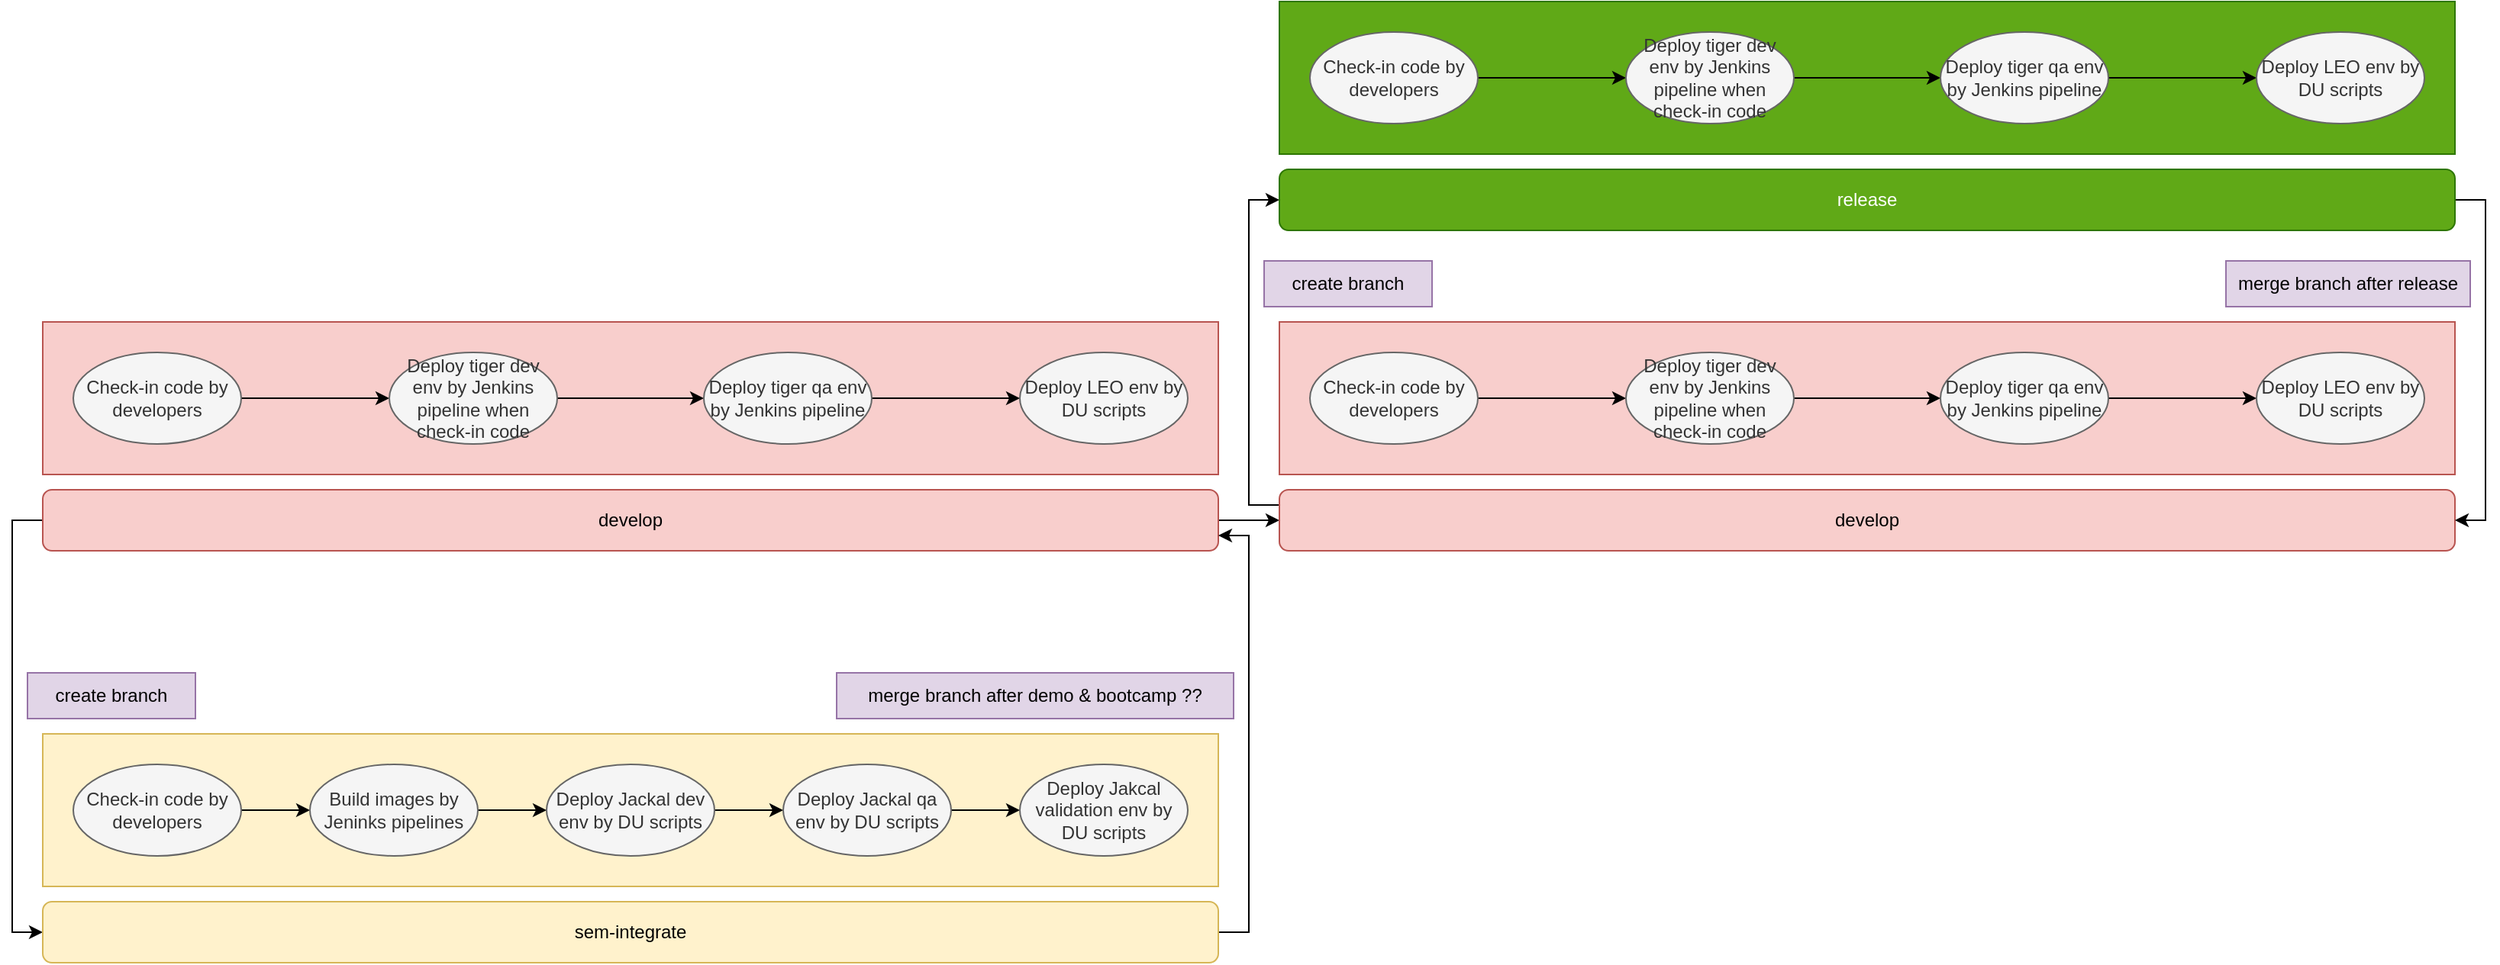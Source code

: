 <mxfile version="21.5.0" type="github">
  <diagram name="Page-1" id="naMbwpPsTle-FqYY9tQG">
    <mxGraphModel dx="1434" dy="764" grid="1" gridSize="10" guides="1" tooltips="1" connect="1" arrows="1" fold="1" page="1" pageScale="1" pageWidth="850" pageHeight="1100" math="0" shadow="0">
      <root>
        <mxCell id="0" />
        <mxCell id="1" parent="0" />
        <mxCell id="4ICovp-UN2jPO3colvPC-12" style="edgeStyle=orthogonalEdgeStyle;rounded=0;orthogonalLoop=1;jettySize=auto;html=1;exitX=0;exitY=0.5;exitDx=0;exitDy=0;entryX=0;entryY=0.5;entryDx=0;entryDy=0;" edge="1" parent="1" source="4ICovp-UN2jPO3colvPC-1" target="4ICovp-UN2jPO3colvPC-2">
          <mxGeometry relative="1" as="geometry" />
        </mxCell>
        <mxCell id="4ICovp-UN2jPO3colvPC-42" style="edgeStyle=orthogonalEdgeStyle;rounded=0;orthogonalLoop=1;jettySize=auto;html=1;exitX=1;exitY=0.5;exitDx=0;exitDy=0;entryX=0;entryY=0.5;entryDx=0;entryDy=0;" edge="1" parent="1" source="4ICovp-UN2jPO3colvPC-1" target="4ICovp-UN2jPO3colvPC-33">
          <mxGeometry relative="1" as="geometry" />
        </mxCell>
        <mxCell id="4ICovp-UN2jPO3colvPC-1" value="develop" style="rounded=1;whiteSpace=wrap;html=1;fillColor=#f8cecc;strokeColor=#b85450;" vertex="1" parent="1">
          <mxGeometry x="40" y="370" width="770" height="40" as="geometry" />
        </mxCell>
        <mxCell id="4ICovp-UN2jPO3colvPC-52" style="edgeStyle=orthogonalEdgeStyle;rounded=0;orthogonalLoop=1;jettySize=auto;html=1;exitX=1;exitY=0.5;exitDx=0;exitDy=0;entryX=1;entryY=0.75;entryDx=0;entryDy=0;" edge="1" parent="1" source="4ICovp-UN2jPO3colvPC-2" target="4ICovp-UN2jPO3colvPC-1">
          <mxGeometry relative="1" as="geometry" />
        </mxCell>
        <mxCell id="4ICovp-UN2jPO3colvPC-2" value="sem-integrate" style="rounded=1;whiteSpace=wrap;html=1;fillColor=#fff2cc;strokeColor=#d6b656;gradientColor=none;shadow=0;glass=0;" vertex="1" parent="1">
          <mxGeometry x="40" y="640" width="770" height="40" as="geometry" />
        </mxCell>
        <mxCell id="4ICovp-UN2jPO3colvPC-6" value="" style="rounded=0;whiteSpace=wrap;html=1;fillColor=#fff2cc;strokeColor=#d6b656;" vertex="1" parent="1">
          <mxGeometry x="40" y="530" width="770" height="100" as="geometry" />
        </mxCell>
        <mxCell id="4ICovp-UN2jPO3colvPC-22" style="edgeStyle=orthogonalEdgeStyle;rounded=0;orthogonalLoop=1;jettySize=auto;html=1;exitX=1;exitY=0.5;exitDx=0;exitDy=0;entryX=0;entryY=0.5;entryDx=0;entryDy=0;" edge="1" parent="1" source="4ICovp-UN2jPO3colvPC-8" target="4ICovp-UN2jPO3colvPC-9">
          <mxGeometry relative="1" as="geometry" />
        </mxCell>
        <mxCell id="4ICovp-UN2jPO3colvPC-8" value="Check-in code by developers" style="ellipse;whiteSpace=wrap;html=1;fillColor=#f5f5f5;fontColor=#333333;strokeColor=#666666;" vertex="1" parent="1">
          <mxGeometry x="60" y="550" width="110" height="60" as="geometry" />
        </mxCell>
        <mxCell id="4ICovp-UN2jPO3colvPC-23" style="edgeStyle=orthogonalEdgeStyle;rounded=0;orthogonalLoop=1;jettySize=auto;html=1;exitX=1;exitY=0.5;exitDx=0;exitDy=0;entryX=0;entryY=0.5;entryDx=0;entryDy=0;" edge="1" parent="1" source="4ICovp-UN2jPO3colvPC-9" target="4ICovp-UN2jPO3colvPC-10">
          <mxGeometry relative="1" as="geometry" />
        </mxCell>
        <mxCell id="4ICovp-UN2jPO3colvPC-9" value="Build images by Jeninks pipelines" style="ellipse;whiteSpace=wrap;html=1;fillColor=#f5f5f5;fontColor=#333333;strokeColor=#666666;" vertex="1" parent="1">
          <mxGeometry x="215" y="550" width="110" height="60" as="geometry" />
        </mxCell>
        <mxCell id="4ICovp-UN2jPO3colvPC-24" style="edgeStyle=orthogonalEdgeStyle;rounded=0;orthogonalLoop=1;jettySize=auto;html=1;exitX=1;exitY=0.5;exitDx=0;exitDy=0;entryX=0;entryY=0.5;entryDx=0;entryDy=0;" edge="1" parent="1" source="4ICovp-UN2jPO3colvPC-10" target="4ICovp-UN2jPO3colvPC-21">
          <mxGeometry relative="1" as="geometry" />
        </mxCell>
        <mxCell id="4ICovp-UN2jPO3colvPC-10" value="Deploy Jackal dev env by DU scripts" style="ellipse;whiteSpace=wrap;html=1;fillColor=#f5f5f5;fontColor=#333333;strokeColor=#666666;" vertex="1" parent="1">
          <mxGeometry x="370" y="550" width="110" height="60" as="geometry" />
        </mxCell>
        <mxCell id="4ICovp-UN2jPO3colvPC-15" value="" style="rounded=0;whiteSpace=wrap;html=1;fillColor=#f8cecc;strokeColor=#b85450;" vertex="1" parent="1">
          <mxGeometry x="40" y="260" width="770" height="100" as="geometry" />
        </mxCell>
        <mxCell id="4ICovp-UN2jPO3colvPC-16" style="edgeStyle=orthogonalEdgeStyle;rounded=0;orthogonalLoop=1;jettySize=auto;html=1;exitX=1;exitY=0.5;exitDx=0;exitDy=0;entryX=0;entryY=0.5;entryDx=0;entryDy=0;" edge="1" parent="1" source="4ICovp-UN2jPO3colvPC-17" target="4ICovp-UN2jPO3colvPC-19">
          <mxGeometry relative="1" as="geometry" />
        </mxCell>
        <mxCell id="4ICovp-UN2jPO3colvPC-17" value="Check-in code by developers" style="ellipse;whiteSpace=wrap;html=1;fillColor=#f5f5f5;fontColor=#333333;strokeColor=#666666;" vertex="1" parent="1">
          <mxGeometry x="60" y="280" width="110" height="60" as="geometry" />
        </mxCell>
        <mxCell id="4ICovp-UN2jPO3colvPC-18" style="edgeStyle=orthogonalEdgeStyle;rounded=0;orthogonalLoop=1;jettySize=auto;html=1;exitX=1;exitY=0.5;exitDx=0;exitDy=0;" edge="1" parent="1" source="4ICovp-UN2jPO3colvPC-19" target="4ICovp-UN2jPO3colvPC-20">
          <mxGeometry relative="1" as="geometry" />
        </mxCell>
        <mxCell id="4ICovp-UN2jPO3colvPC-19" value="Deploy tiger dev env by Jenkins pipeline when check-in code" style="ellipse;whiteSpace=wrap;html=1;fillColor=#f5f5f5;fontColor=#333333;strokeColor=#666666;" vertex="1" parent="1">
          <mxGeometry x="267" y="280" width="110" height="60" as="geometry" />
        </mxCell>
        <mxCell id="4ICovp-UN2jPO3colvPC-28" style="edgeStyle=orthogonalEdgeStyle;rounded=0;orthogonalLoop=1;jettySize=auto;html=1;exitX=1;exitY=0.5;exitDx=0;exitDy=0;entryX=0;entryY=0.5;entryDx=0;entryDy=0;" edge="1" parent="1" source="4ICovp-UN2jPO3colvPC-20" target="4ICovp-UN2jPO3colvPC-27">
          <mxGeometry relative="1" as="geometry" />
        </mxCell>
        <mxCell id="4ICovp-UN2jPO3colvPC-20" value="Deploy tiger qa env by Jenkins pipeline" style="ellipse;whiteSpace=wrap;html=1;fillColor=#f5f5f5;fontColor=#333333;strokeColor=#666666;" vertex="1" parent="1">
          <mxGeometry x="473" y="280" width="110" height="60" as="geometry" />
        </mxCell>
        <mxCell id="4ICovp-UN2jPO3colvPC-26" style="edgeStyle=orthogonalEdgeStyle;rounded=0;orthogonalLoop=1;jettySize=auto;html=1;exitX=1;exitY=0.5;exitDx=0;exitDy=0;entryX=0;entryY=0.5;entryDx=0;entryDy=0;" edge="1" parent="1" source="4ICovp-UN2jPO3colvPC-21" target="4ICovp-UN2jPO3colvPC-25">
          <mxGeometry relative="1" as="geometry" />
        </mxCell>
        <mxCell id="4ICovp-UN2jPO3colvPC-21" value="Deploy Jackal qa env by DU scripts" style="ellipse;whiteSpace=wrap;html=1;fillColor=#f5f5f5;fontColor=#333333;strokeColor=#666666;" vertex="1" parent="1">
          <mxGeometry x="525" y="550" width="110" height="60" as="geometry" />
        </mxCell>
        <mxCell id="4ICovp-UN2jPO3colvPC-25" value="Deploy Jakcal validation env by DU scripts" style="ellipse;whiteSpace=wrap;html=1;fillColor=#f5f5f5;fontColor=#333333;strokeColor=#666666;" vertex="1" parent="1">
          <mxGeometry x="680" y="550" width="110" height="60" as="geometry" />
        </mxCell>
        <mxCell id="4ICovp-UN2jPO3colvPC-27" value="Deploy LEO env by DU scripts" style="ellipse;whiteSpace=wrap;html=1;fillColor=#f5f5f5;fontColor=#333333;strokeColor=#666666;" vertex="1" parent="1">
          <mxGeometry x="680" y="280" width="110" height="60" as="geometry" />
        </mxCell>
        <mxCell id="4ICovp-UN2jPO3colvPC-29" value="merge branch after demo &amp;amp; bootcamp ??" style="rounded=0;whiteSpace=wrap;html=1;fillColor=#e1d5e7;strokeColor=#9673a6;" vertex="1" parent="1">
          <mxGeometry x="560" y="490" width="260" height="30" as="geometry" />
        </mxCell>
        <mxCell id="4ICovp-UN2jPO3colvPC-31" value="create branch" style="rounded=0;whiteSpace=wrap;html=1;fillColor=#e1d5e7;strokeColor=#9673a6;" vertex="1" parent="1">
          <mxGeometry x="30" y="490" width="110" height="30" as="geometry" />
        </mxCell>
        <mxCell id="4ICovp-UN2jPO3colvPC-53" style="edgeStyle=orthogonalEdgeStyle;rounded=0;orthogonalLoop=1;jettySize=auto;html=1;exitX=0;exitY=0.25;exitDx=0;exitDy=0;entryX=0;entryY=0.5;entryDx=0;entryDy=0;" edge="1" parent="1" source="4ICovp-UN2jPO3colvPC-33" target="4ICovp-UN2jPO3colvPC-43">
          <mxGeometry relative="1" as="geometry" />
        </mxCell>
        <mxCell id="4ICovp-UN2jPO3colvPC-33" value="develop" style="rounded=1;whiteSpace=wrap;html=1;fillColor=#f8cecc;strokeColor=#b85450;" vertex="1" parent="1">
          <mxGeometry x="850" y="370" width="770" height="40" as="geometry" />
        </mxCell>
        <mxCell id="4ICovp-UN2jPO3colvPC-34" value="" style="rounded=0;whiteSpace=wrap;html=1;fillColor=#f8cecc;strokeColor=#b85450;" vertex="1" parent="1">
          <mxGeometry x="850" y="260" width="770" height="100" as="geometry" />
        </mxCell>
        <mxCell id="4ICovp-UN2jPO3colvPC-35" style="edgeStyle=orthogonalEdgeStyle;rounded=0;orthogonalLoop=1;jettySize=auto;html=1;exitX=1;exitY=0.5;exitDx=0;exitDy=0;entryX=0;entryY=0.5;entryDx=0;entryDy=0;" edge="1" parent="1" source="4ICovp-UN2jPO3colvPC-36" target="4ICovp-UN2jPO3colvPC-38">
          <mxGeometry relative="1" as="geometry" />
        </mxCell>
        <mxCell id="4ICovp-UN2jPO3colvPC-36" value="Check-in code by developers" style="ellipse;whiteSpace=wrap;html=1;fillColor=#f5f5f5;fontColor=#333333;strokeColor=#666666;" vertex="1" parent="1">
          <mxGeometry x="870" y="280" width="110" height="60" as="geometry" />
        </mxCell>
        <mxCell id="4ICovp-UN2jPO3colvPC-37" style="edgeStyle=orthogonalEdgeStyle;rounded=0;orthogonalLoop=1;jettySize=auto;html=1;exitX=1;exitY=0.5;exitDx=0;exitDy=0;" edge="1" parent="1" source="4ICovp-UN2jPO3colvPC-38" target="4ICovp-UN2jPO3colvPC-40">
          <mxGeometry relative="1" as="geometry" />
        </mxCell>
        <mxCell id="4ICovp-UN2jPO3colvPC-38" value="Deploy tiger dev env by Jenkins pipeline when check-in code" style="ellipse;whiteSpace=wrap;html=1;fillColor=#f5f5f5;fontColor=#333333;strokeColor=#666666;" vertex="1" parent="1">
          <mxGeometry x="1077" y="280" width="110" height="60" as="geometry" />
        </mxCell>
        <mxCell id="4ICovp-UN2jPO3colvPC-39" style="edgeStyle=orthogonalEdgeStyle;rounded=0;orthogonalLoop=1;jettySize=auto;html=1;exitX=1;exitY=0.5;exitDx=0;exitDy=0;entryX=0;entryY=0.5;entryDx=0;entryDy=0;" edge="1" parent="1" source="4ICovp-UN2jPO3colvPC-40" target="4ICovp-UN2jPO3colvPC-41">
          <mxGeometry relative="1" as="geometry" />
        </mxCell>
        <mxCell id="4ICovp-UN2jPO3colvPC-40" value="Deploy tiger qa env by Jenkins pipeline" style="ellipse;whiteSpace=wrap;html=1;fillColor=#f5f5f5;fontColor=#333333;strokeColor=#666666;" vertex="1" parent="1">
          <mxGeometry x="1283" y="280" width="110" height="60" as="geometry" />
        </mxCell>
        <mxCell id="4ICovp-UN2jPO3colvPC-41" value="Deploy LEO env by DU scripts" style="ellipse;whiteSpace=wrap;html=1;fillColor=#f5f5f5;fontColor=#333333;strokeColor=#666666;" vertex="1" parent="1">
          <mxGeometry x="1490" y="280" width="110" height="60" as="geometry" />
        </mxCell>
        <mxCell id="4ICovp-UN2jPO3colvPC-55" style="edgeStyle=orthogonalEdgeStyle;rounded=0;orthogonalLoop=1;jettySize=auto;html=1;exitX=1;exitY=0.5;exitDx=0;exitDy=0;entryX=1;entryY=0.5;entryDx=0;entryDy=0;" edge="1" parent="1" source="4ICovp-UN2jPO3colvPC-43" target="4ICovp-UN2jPO3colvPC-33">
          <mxGeometry relative="1" as="geometry" />
        </mxCell>
        <mxCell id="4ICovp-UN2jPO3colvPC-43" value="release" style="rounded=1;whiteSpace=wrap;html=1;fillColor=#60a917;strokeColor=#2D7600;fontColor=#ffffff;" vertex="1" parent="1">
          <mxGeometry x="850" y="160" width="770" height="40" as="geometry" />
        </mxCell>
        <mxCell id="4ICovp-UN2jPO3colvPC-44" value="" style="rounded=0;whiteSpace=wrap;html=1;fillColor=#60a917;strokeColor=#2D7600;fontColor=#ffffff;" vertex="1" parent="1">
          <mxGeometry x="850" y="50" width="770" height="100" as="geometry" />
        </mxCell>
        <mxCell id="4ICovp-UN2jPO3colvPC-45" style="edgeStyle=orthogonalEdgeStyle;rounded=0;orthogonalLoop=1;jettySize=auto;html=1;exitX=1;exitY=0.5;exitDx=0;exitDy=0;entryX=0;entryY=0.5;entryDx=0;entryDy=0;" edge="1" parent="1" source="4ICovp-UN2jPO3colvPC-46" target="4ICovp-UN2jPO3colvPC-48">
          <mxGeometry relative="1" as="geometry" />
        </mxCell>
        <mxCell id="4ICovp-UN2jPO3colvPC-46" value="Check-in code by developers" style="ellipse;whiteSpace=wrap;html=1;fillColor=#f5f5f5;fontColor=#333333;strokeColor=#666666;" vertex="1" parent="1">
          <mxGeometry x="870" y="70" width="110" height="60" as="geometry" />
        </mxCell>
        <mxCell id="4ICovp-UN2jPO3colvPC-47" style="edgeStyle=orthogonalEdgeStyle;rounded=0;orthogonalLoop=1;jettySize=auto;html=1;exitX=1;exitY=0.5;exitDx=0;exitDy=0;" edge="1" parent="1" source="4ICovp-UN2jPO3colvPC-48" target="4ICovp-UN2jPO3colvPC-50">
          <mxGeometry relative="1" as="geometry" />
        </mxCell>
        <mxCell id="4ICovp-UN2jPO3colvPC-48" value="Deploy tiger dev env by Jenkins pipeline when check-in code" style="ellipse;whiteSpace=wrap;html=1;fillColor=#f5f5f5;fontColor=#333333;strokeColor=#666666;" vertex="1" parent="1">
          <mxGeometry x="1077" y="70" width="110" height="60" as="geometry" />
        </mxCell>
        <mxCell id="4ICovp-UN2jPO3colvPC-49" style="edgeStyle=orthogonalEdgeStyle;rounded=0;orthogonalLoop=1;jettySize=auto;html=1;exitX=1;exitY=0.5;exitDx=0;exitDy=0;entryX=0;entryY=0.5;entryDx=0;entryDy=0;" edge="1" parent="1" source="4ICovp-UN2jPO3colvPC-50" target="4ICovp-UN2jPO3colvPC-51">
          <mxGeometry relative="1" as="geometry" />
        </mxCell>
        <mxCell id="4ICovp-UN2jPO3colvPC-50" value="Deploy tiger qa env by Jenkins pipeline" style="ellipse;whiteSpace=wrap;html=1;fillColor=#f5f5f5;fontColor=#333333;strokeColor=#666666;" vertex="1" parent="1">
          <mxGeometry x="1283" y="70" width="110" height="60" as="geometry" />
        </mxCell>
        <mxCell id="4ICovp-UN2jPO3colvPC-51" value="Deploy LEO env by DU scripts" style="ellipse;whiteSpace=wrap;html=1;fillColor=#f5f5f5;fontColor=#333333;strokeColor=#666666;" vertex="1" parent="1">
          <mxGeometry x="1490" y="70" width="110" height="60" as="geometry" />
        </mxCell>
        <mxCell id="4ICovp-UN2jPO3colvPC-54" value="create branch" style="rounded=0;whiteSpace=wrap;html=1;fillColor=#e1d5e7;strokeColor=#9673a6;" vertex="1" parent="1">
          <mxGeometry x="840" y="220" width="110" height="30" as="geometry" />
        </mxCell>
        <mxCell id="4ICovp-UN2jPO3colvPC-56" value="merge branch after release" style="rounded=0;whiteSpace=wrap;html=1;fillColor=#e1d5e7;strokeColor=#9673a6;" vertex="1" parent="1">
          <mxGeometry x="1470" y="220" width="160" height="30" as="geometry" />
        </mxCell>
      </root>
    </mxGraphModel>
  </diagram>
</mxfile>
